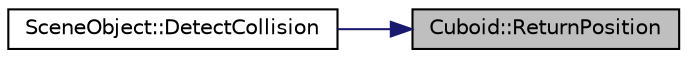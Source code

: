 digraph "Cuboid::ReturnPosition"
{
 // LATEX_PDF_SIZE
  edge [fontname="Helvetica",fontsize="10",labelfontname="Helvetica",labelfontsize="10"];
  node [fontname="Helvetica",fontsize="10",shape=record];
  rankdir="RL";
  Node1 [label="Cuboid::ReturnPosition",height=0.2,width=0.4,color="black", fillcolor="grey75", style="filled", fontcolor="black",tooltip="Zwroc pozycje prostopadloscianu."];
  Node1 -> Node2 [dir="back",color="midnightblue",fontsize="10",style="solid",fontname="Helvetica"];
  Node2 [label="SceneObject::DetectCollision",height=0.2,width=0.4,color="black", fillcolor="white", style="filled",URL="$class_scene_object.html#a3e38e75ba2a3c361b0bc646014e83f26",tooltip="Sprawdź, czy dron koliduje z danym obiektem sceny."];
}
